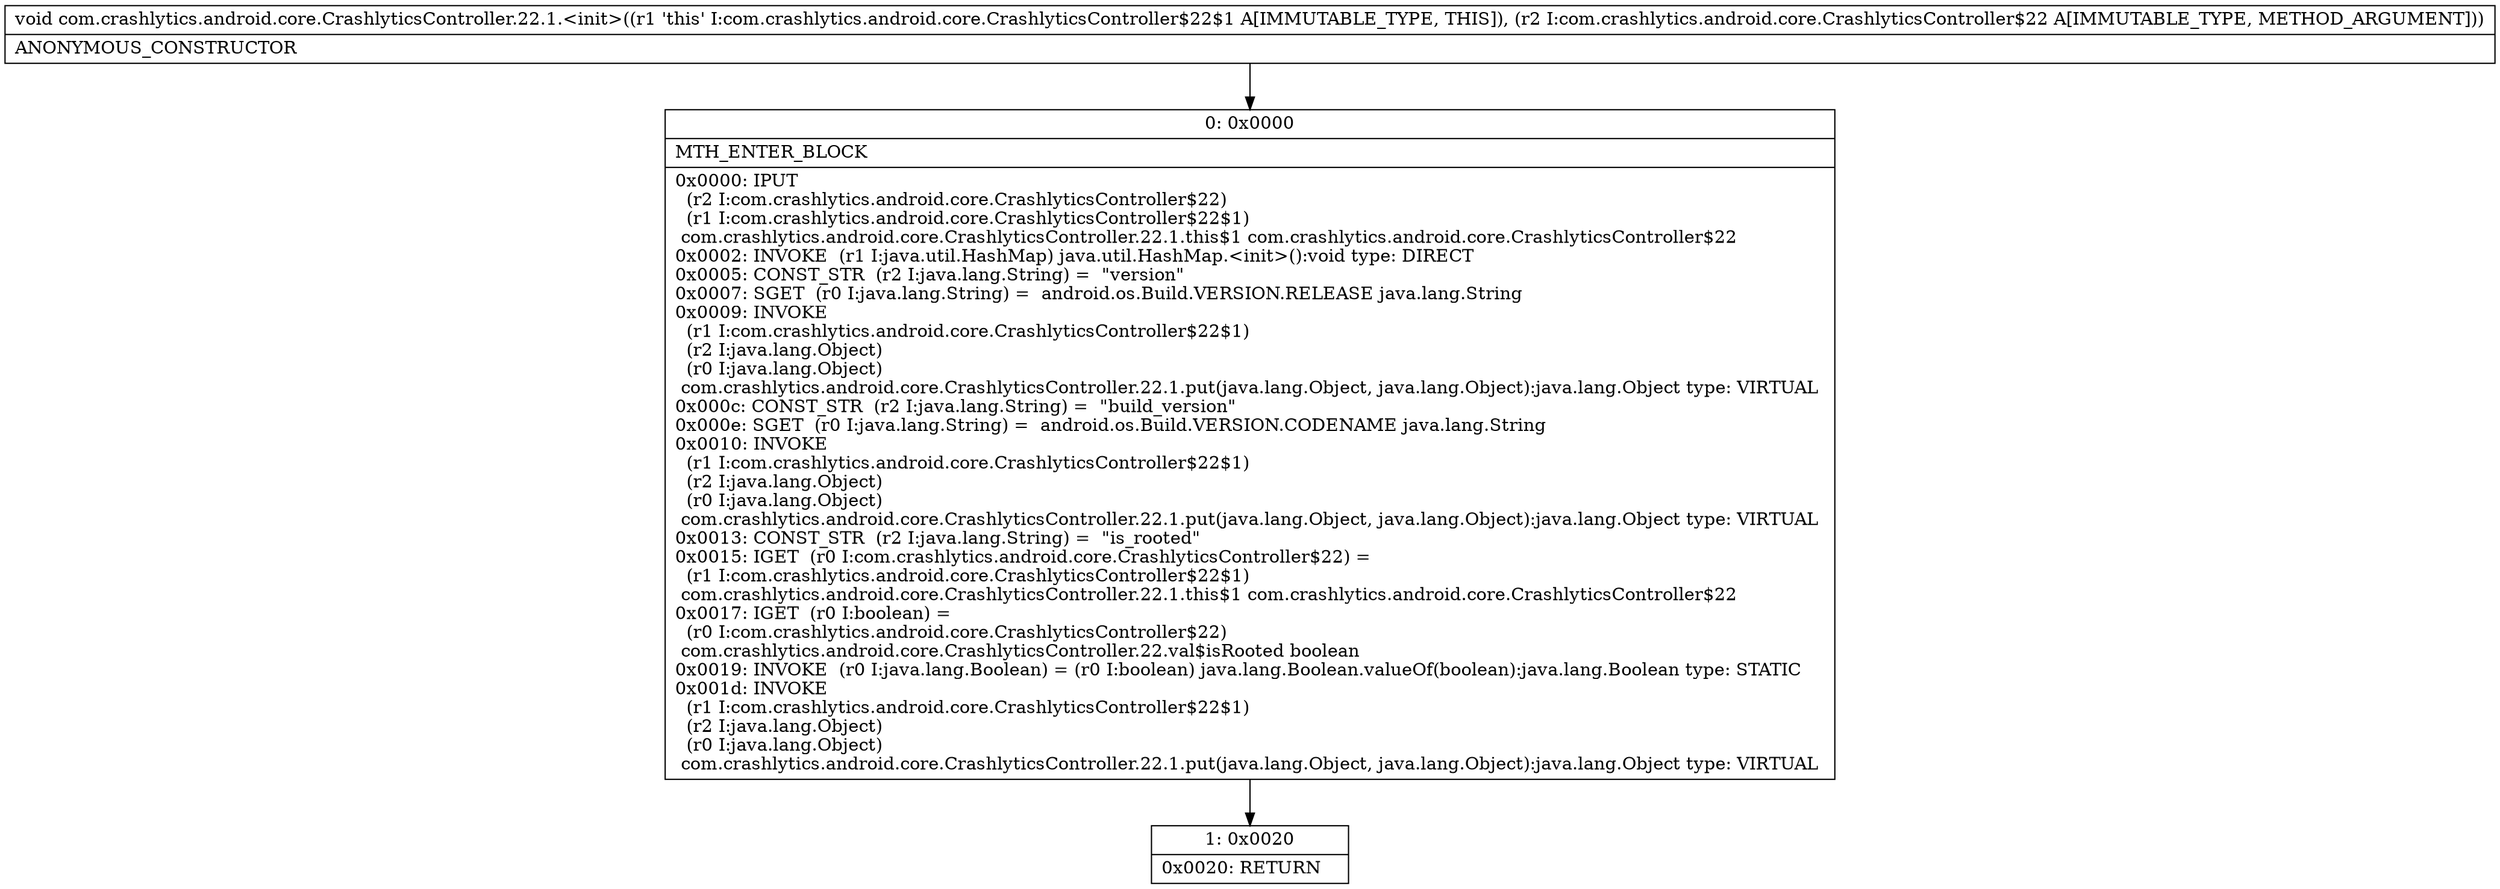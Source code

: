 digraph "CFG forcom.crashlytics.android.core.CrashlyticsController.22.1.\<init\>(Lcom\/crashlytics\/android\/core\/CrashlyticsController$22;)V" {
Node_0 [shape=record,label="{0\:\ 0x0000|MTH_ENTER_BLOCK\l|0x0000: IPUT  \l  (r2 I:com.crashlytics.android.core.CrashlyticsController$22)\l  (r1 I:com.crashlytics.android.core.CrashlyticsController$22$1)\l com.crashlytics.android.core.CrashlyticsController.22.1.this$1 com.crashlytics.android.core.CrashlyticsController$22 \l0x0002: INVOKE  (r1 I:java.util.HashMap) java.util.HashMap.\<init\>():void type: DIRECT \l0x0005: CONST_STR  (r2 I:java.lang.String) =  \"version\" \l0x0007: SGET  (r0 I:java.lang.String) =  android.os.Build.VERSION.RELEASE java.lang.String \l0x0009: INVOKE  \l  (r1 I:com.crashlytics.android.core.CrashlyticsController$22$1)\l  (r2 I:java.lang.Object)\l  (r0 I:java.lang.Object)\l com.crashlytics.android.core.CrashlyticsController.22.1.put(java.lang.Object, java.lang.Object):java.lang.Object type: VIRTUAL \l0x000c: CONST_STR  (r2 I:java.lang.String) =  \"build_version\" \l0x000e: SGET  (r0 I:java.lang.String) =  android.os.Build.VERSION.CODENAME java.lang.String \l0x0010: INVOKE  \l  (r1 I:com.crashlytics.android.core.CrashlyticsController$22$1)\l  (r2 I:java.lang.Object)\l  (r0 I:java.lang.Object)\l com.crashlytics.android.core.CrashlyticsController.22.1.put(java.lang.Object, java.lang.Object):java.lang.Object type: VIRTUAL \l0x0013: CONST_STR  (r2 I:java.lang.String) =  \"is_rooted\" \l0x0015: IGET  (r0 I:com.crashlytics.android.core.CrashlyticsController$22) = \l  (r1 I:com.crashlytics.android.core.CrashlyticsController$22$1)\l com.crashlytics.android.core.CrashlyticsController.22.1.this$1 com.crashlytics.android.core.CrashlyticsController$22 \l0x0017: IGET  (r0 I:boolean) = \l  (r0 I:com.crashlytics.android.core.CrashlyticsController$22)\l com.crashlytics.android.core.CrashlyticsController.22.val$isRooted boolean \l0x0019: INVOKE  (r0 I:java.lang.Boolean) = (r0 I:boolean) java.lang.Boolean.valueOf(boolean):java.lang.Boolean type: STATIC \l0x001d: INVOKE  \l  (r1 I:com.crashlytics.android.core.CrashlyticsController$22$1)\l  (r2 I:java.lang.Object)\l  (r0 I:java.lang.Object)\l com.crashlytics.android.core.CrashlyticsController.22.1.put(java.lang.Object, java.lang.Object):java.lang.Object type: VIRTUAL \l}"];
Node_1 [shape=record,label="{1\:\ 0x0020|0x0020: RETURN   \l}"];
MethodNode[shape=record,label="{void com.crashlytics.android.core.CrashlyticsController.22.1.\<init\>((r1 'this' I:com.crashlytics.android.core.CrashlyticsController$22$1 A[IMMUTABLE_TYPE, THIS]), (r2 I:com.crashlytics.android.core.CrashlyticsController$22 A[IMMUTABLE_TYPE, METHOD_ARGUMENT]))  | ANONYMOUS_CONSTRUCTOR\l}"];
MethodNode -> Node_0;
Node_0 -> Node_1;
}

